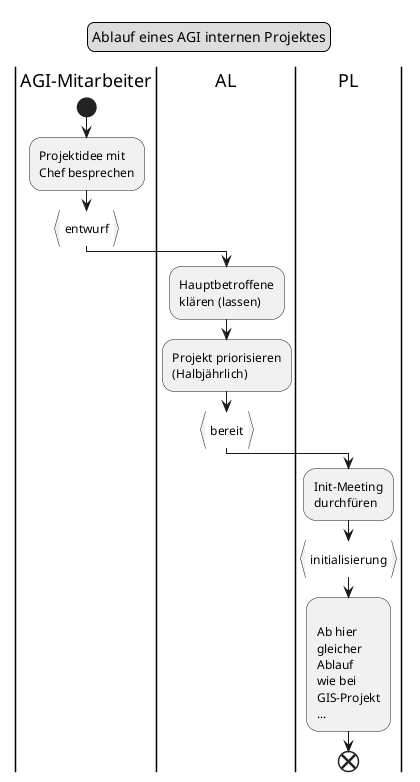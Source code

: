 @startuml
legend top
	Ablauf eines AGI internen Projektes
end legend
|AGI-Mitarbeiter|
start
:Projektidee mit
Chef besprechen;
:entwurf}
|AL|
:Hauptbetroffene
klären (lassen);
:Projekt priorisieren
(Halbjährlich);
:bereit}
|PL|
:Init-Meeting
durchfüren;
:initialisierung}
:
Ab hier
gleicher
Ablauf
wie bei
GIS-Projekt
...;
end
@enduml